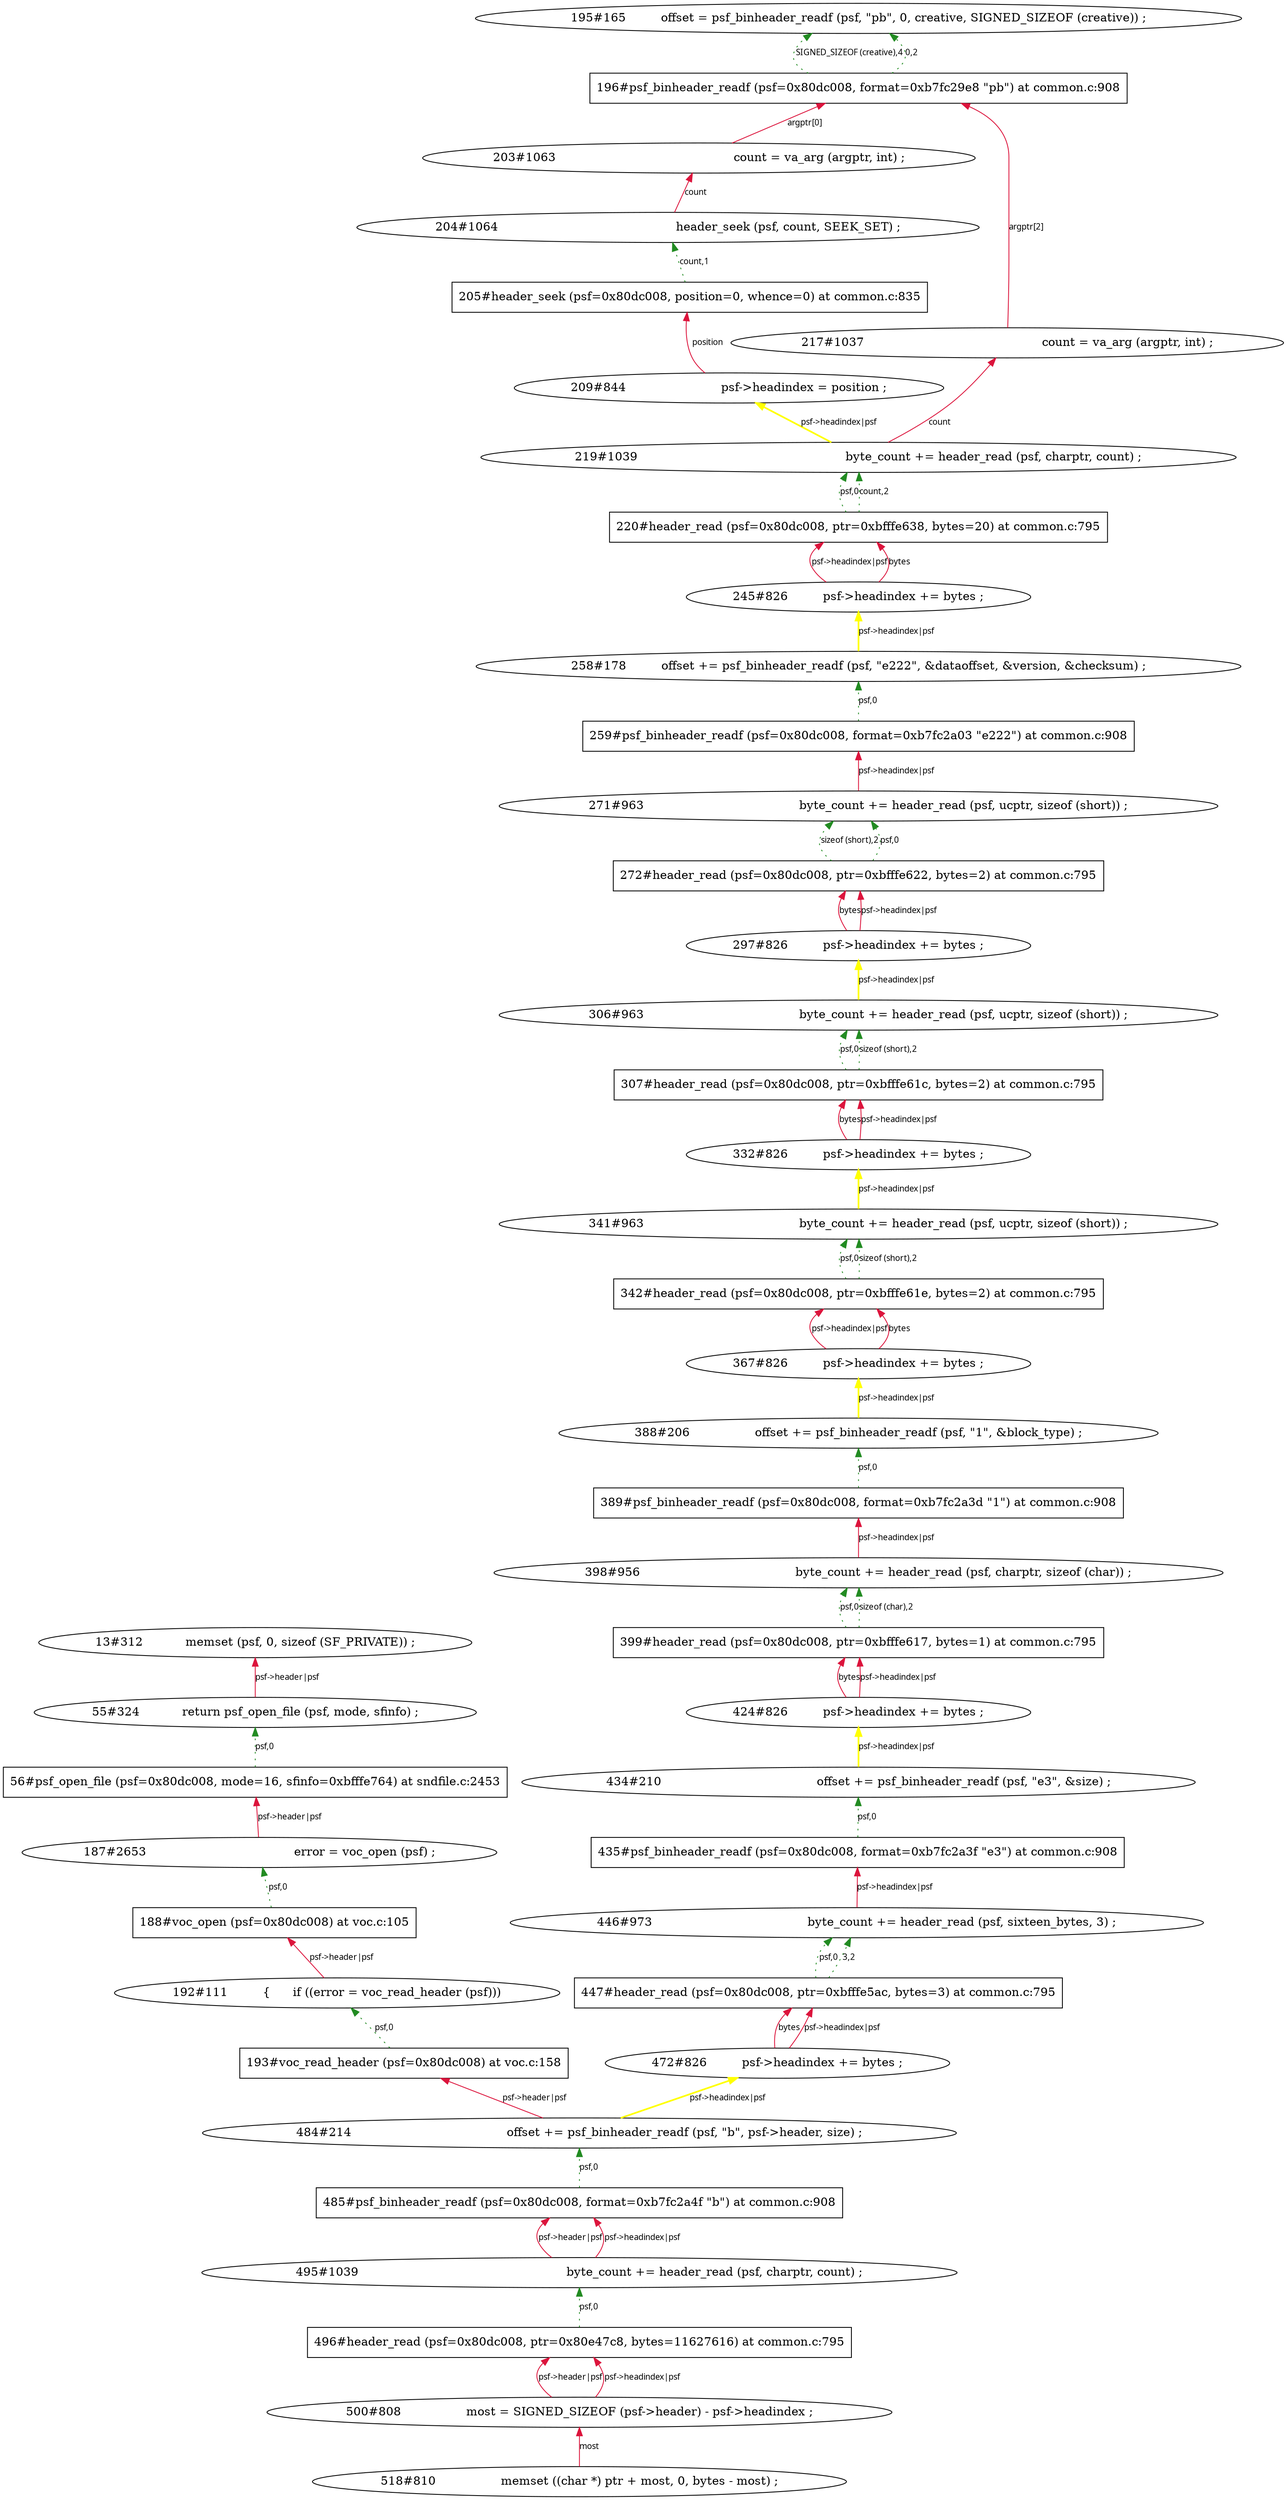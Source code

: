 digraph tiantgraph{
rankdir="BT";
"258#178		offset += psf_binheader_readf (psf, \"e222\", &dataoffset, &version, &checksum) ;";
"259#psf_binheader_readf (psf=0x80dc008, format=0xb7fc2a03 \"e222\") at common.c:908"[shape="record"];
"388#206			offset += psf_binheader_readf (psf, \"1\", &block_type) ;";
"389#psf_binheader_readf (psf=0x80dc008, format=0xb7fc2a3d \"1\") at common.c:908"[shape="record"];
"518#810			memset ((char *) ptr + most, 0, bytes - most) ;";
"13#312		memset (psf, 0, sizeof (SF_PRIVATE)) ;";
"398#956						byte_count += header_read (psf, charptr, sizeof (char)) ;";
"399#header_read (psf=0x80dc008, ptr=0xbfffe617, bytes=1) at common.c:795"[shape="record"];
"272#header_read (psf=0x80dc008, ptr=0xbfffe622, bytes=2) at common.c:795"[shape="record"];
"495#1039							byte_count += header_read (psf, charptr, count) ;";
"424#826		psf->headindex += bytes ;";
"297#826		psf->headindex += bytes ;";
"307#header_read (psf=0x80dc008, ptr=0xbfffe61c, bytes=2) at common.c:795"[shape="record"];
"434#210						offset += psf_binheader_readf (psf, \"e3\", &size) ;";
"435#psf_binheader_readf (psf=0x80dc008, format=0xb7fc2a3f \"e3\") at common.c:908"[shape="record"];
"55#324		return psf_open_file (psf, mode, sfinfo) ;";
"56#psf_open_file (psf=0x80dc008, mode=16, sfinfo=0xbfffe764) at sndfile.c:2453"[shape="record"];
"187#2653					error = voc_open (psf) ;";
"188#voc_open (psf=0x80dc008) at voc.c:105"[shape="record"];
"446#973						byte_count += header_read (psf, sixteen_bytes, 3) ;";
"447#header_read (psf=0x80dc008, ptr=0xbfffe5ac, bytes=3) at common.c:795"[shape="record"];
"192#111		\{	if ((error = voc_read_header (psf)))";
"193#voc_read_header (psf=0x80dc008) at voc.c:158"[shape="record"];
"195#165		offset = psf_binheader_readf (psf, \"pb\", 0, creative, SIGNED_SIZEOF (creative)) ;";
"196#psf_binheader_readf (psf=0x80dc008, format=0xb7fc29e8 \"pb\") at common.c:908"[shape="record"];
"203#1063						count = va_arg (argptr, int) ;";
"332#826		psf->headindex += bytes ;";
"205#header_seek (psf=0x80dc008, position=0, whence=0) at common.c:835"[shape="record"];
"306#963						byte_count += header_read (psf, ucptr, sizeof (short)) ;";
"209#844				psf->headindex = position ;";
"341#963						byte_count += header_read (psf, ucptr, sizeof (short)) ;";
"342#header_read (psf=0x80dc008, ptr=0xbfffe61e, bytes=2) at common.c:795"[shape="record"];
"204#1064						header_seek (psf, count, SEEK_SET) ;";
"472#826		psf->headindex += bytes ;";
"217#1037						count = va_arg (argptr, int) ;";
"219#1039							byte_count += header_read (psf, charptr, count) ;";
"220#header_read (psf=0x80dc008, ptr=0xbfffe638, bytes=20) at common.c:795"[shape="record"];
"484#214						offset += psf_binheader_readf (psf, \"b\", psf->header, size) ;";
"485#psf_binheader_readf (psf=0x80dc008, format=0xb7fc2a4f \"b\") at common.c:908"[shape="record"];
"367#826		psf->headindex += bytes ;";
"496#header_read (psf=0x80dc008, ptr=0x80e47c8, bytes=11627616) at common.c:795"[shape="record"];
"500#808			most = SIGNED_SIZEOF (psf->header) - psf->headindex ;";
"245#826		psf->headindex += bytes ;";
"271#963						byte_count += header_read (psf, ucptr, sizeof (short)) ;";
edge [fontname = "Verdana", fontsize = 10, color="crimson", style="solid"];
"484#214						offset += psf_binheader_readf (psf, \"b\", psf->header, size) ;"->"193#voc_read_header (psf=0x80dc008) at voc.c:158"[label="psf->header|psf"];
"518#810			memset ((char *) ptr + most, 0, bytes - most) ;"->"500#808			most = SIGNED_SIZEOF (psf->header) - psf->headindex ;"[label="most"];
"424#826		psf->headindex += bytes ;"->"399#header_read (psf=0x80dc008, ptr=0xbfffe617, bytes=1) at common.c:795"[label="bytes"];
"424#826		psf->headindex += bytes ;"->"399#header_read (psf=0x80dc008, ptr=0xbfffe617, bytes=1) at common.c:795"[label="psf->headindex|psf"];
"297#826		psf->headindex += bytes ;"->"272#header_read (psf=0x80dc008, ptr=0xbfffe622, bytes=2) at common.c:795"[label="bytes"];
"297#826		psf->headindex += bytes ;"->"272#header_read (psf=0x80dc008, ptr=0xbfffe622, bytes=2) at common.c:795"[label="psf->headindex|psf"];
"203#1063						count = va_arg (argptr, int) ;"->"196#psf_binheader_readf (psf=0x80dc008, format=0xb7fc29e8 \"pb\") at common.c:908"[label="argptr[0]"];
"332#826		psf->headindex += bytes ;"->"307#header_read (psf=0x80dc008, ptr=0xbfffe61c, bytes=2) at common.c:795"[label="bytes"];
"332#826		psf->headindex += bytes ;"->"307#header_read (psf=0x80dc008, ptr=0xbfffe61c, bytes=2) at common.c:795"[label="psf->headindex|psf"];
"398#956						byte_count += header_read (psf, charptr, sizeof (char)) ;"->"389#psf_binheader_readf (psf=0x80dc008, format=0xb7fc2a3d \"1\") at common.c:908"[label="psf->headindex|psf"];
"495#1039							byte_count += header_read (psf, charptr, count) ;"->"485#psf_binheader_readf (psf=0x80dc008, format=0xb7fc2a4f \"b\") at common.c:908"[label="psf->header|psf"];
"495#1039							byte_count += header_read (psf, charptr, count) ;"->"485#psf_binheader_readf (psf=0x80dc008, format=0xb7fc2a4f \"b\") at common.c:908"[label="psf->headindex|psf"];
"209#844				psf->headindex = position ;"->"205#header_seek (psf=0x80dc008, position=0, whence=0) at common.c:835"[label="position"];
"187#2653					error = voc_open (psf) ;"->"56#psf_open_file (psf=0x80dc008, mode=16, sfinfo=0xbfffe764) at sndfile.c:2453"[label="psf->header|psf"];
"271#963						byte_count += header_read (psf, ucptr, sizeof (short)) ;"->"259#psf_binheader_readf (psf=0x80dc008, format=0xb7fc2a03 \"e222\") at common.c:908"[label="psf->headindex|psf"];
"500#808			most = SIGNED_SIZEOF (psf->header) - psf->headindex ;"->"496#header_read (psf=0x80dc008, ptr=0x80e47c8, bytes=11627616) at common.c:795"[label="psf->header|psf"];
"500#808			most = SIGNED_SIZEOF (psf->header) - psf->headindex ;"->"496#header_read (psf=0x80dc008, ptr=0x80e47c8, bytes=11627616) at common.c:795"[label="psf->headindex|psf"];
"245#826		psf->headindex += bytes ;"->"220#header_read (psf=0x80dc008, ptr=0xbfffe638, bytes=20) at common.c:795"[label="psf->headindex|psf"];
"245#826		psf->headindex += bytes ;"->"220#header_read (psf=0x80dc008, ptr=0xbfffe638, bytes=20) at common.c:795"[label="bytes"];
"367#826		psf->headindex += bytes ;"->"342#header_read (psf=0x80dc008, ptr=0xbfffe61e, bytes=2) at common.c:795"[label="psf->headindex|psf"];
"367#826		psf->headindex += bytes ;"->"342#header_read (psf=0x80dc008, ptr=0xbfffe61e, bytes=2) at common.c:795"[label="bytes"];
"204#1064						header_seek (psf, count, SEEK_SET) ;"->"203#1063						count = va_arg (argptr, int) ;"[label="count"];
"472#826		psf->headindex += bytes ;"->"447#header_read (psf=0x80dc008, ptr=0xbfffe5ac, bytes=3) at common.c:795"[label="bytes"];
"472#826		psf->headindex += bytes ;"->"447#header_read (psf=0x80dc008, ptr=0xbfffe5ac, bytes=3) at common.c:795"[label="psf->headindex|psf"];
"217#1037						count = va_arg (argptr, int) ;"->"196#psf_binheader_readf (psf=0x80dc008, format=0xb7fc29e8 \"pb\") at common.c:908"[label="argptr[2]"];
"219#1039							byte_count += header_read (psf, charptr, count) ;"->"217#1037						count = va_arg (argptr, int) ;"[label="count"];
"55#324		return psf_open_file (psf, mode, sfinfo) ;"->"13#312		memset (psf, 0, sizeof (SF_PRIVATE)) ;"[label="psf->header|psf"];
"446#973						byte_count += header_read (psf, sixteen_bytes, 3) ;"->"435#psf_binheader_readf (psf=0x80dc008, format=0xb7fc2a3f \"e3\") at common.c:908"[label="psf->headindex|psf"];
"192#111		\{	if ((error = voc_read_header (psf)))"->"188#voc_open (psf=0x80dc008) at voc.c:105"[label="psf->header|psf"];
"258#178		offset += psf_binheader_readf (psf, \"e222\", &dataoffset, &version, &checksum) ;"->"245#826		psf->headindex += bytes ;"[label="psf->headindex|psf",style="bold", color="yellow"];
"484#214						offset += psf_binheader_readf (psf, \"b\", psf->header, size) ;"->"472#826		psf->headindex += bytes ;"[label="psf->headindex|psf",style="bold", color="yellow"];
"306#963						byte_count += header_read (psf, ucptr, sizeof (short)) ;"->"297#826		psf->headindex += bytes ;"[label="psf->headindex|psf",style="bold", color="yellow"];
"434#210						offset += psf_binheader_readf (psf, \"e3\", &size) ;"->"424#826		psf->headindex += bytes ;"[label="psf->headindex|psf",style="bold", color="yellow"];
"388#206			offset += psf_binheader_readf (psf, \"1\", &block_type) ;"->"367#826		psf->headindex += bytes ;"[label="psf->headindex|psf",style="bold", color="yellow"];
"341#963						byte_count += header_read (psf, ucptr, sizeof (short)) ;"->"332#826		psf->headindex += bytes ;"[label="psf->headindex|psf",style="bold", color="yellow"];
"219#1039							byte_count += header_read (psf, charptr, count) ;"->"209#844				psf->headindex = position ;"[label="psf->headindex|psf",style="bold", color="yellow"];
"193#voc_read_header (psf=0x80dc008) at voc.c:158"->"192#111		\{	if ((error = voc_read_header (psf)))"[label="psf,0",style="dotted", color="forestgreen"];
"259#psf_binheader_readf (psf=0x80dc008, format=0xb7fc2a03 \"e222\") at common.c:908"->"258#178		offset += psf_binheader_readf (psf, \"e222\", &dataoffset, &version, &checksum) ;"[label="psf,0",style="dotted", color="forestgreen"];
"220#header_read (psf=0x80dc008, ptr=0xbfffe638, bytes=20) at common.c:795"->"219#1039							byte_count += header_read (psf, charptr, count) ;"[label="psf,0",style="dotted", color="forestgreen"];
"220#header_read (psf=0x80dc008, ptr=0xbfffe638, bytes=20) at common.c:795"->"219#1039							byte_count += header_read (psf, charptr, count) ;"[label="count,2",style="dotted", color="forestgreen"];
"389#psf_binheader_readf (psf=0x80dc008, format=0xb7fc2a3d \"1\") at common.c:908"->"388#206			offset += psf_binheader_readf (psf, \"1\", &block_type) ;"[label="psf,0",style="dotted", color="forestgreen"];
"188#voc_open (psf=0x80dc008) at voc.c:105"->"187#2653					error = voc_open (psf) ;"[label="psf,0",style="dotted", color="forestgreen"];
"205#header_seek (psf=0x80dc008, position=0, whence=0) at common.c:835"->"204#1064						header_seek (psf, count, SEEK_SET) ;"[label="count,1",style="dotted", color="forestgreen"];
"307#header_read (psf=0x80dc008, ptr=0xbfffe61c, bytes=2) at common.c:795"->"306#963						byte_count += header_read (psf, ucptr, sizeof (short)) ;"[label="psf,0",style="dotted", color="forestgreen"];
"307#header_read (psf=0x80dc008, ptr=0xbfffe61c, bytes=2) at common.c:795"->"306#963						byte_count += header_read (psf, ucptr, sizeof (short)) ;"[label="sizeof (short),2",style="dotted", color="forestgreen"];
"399#header_read (psf=0x80dc008, ptr=0xbfffe617, bytes=1) at common.c:795"->"398#956						byte_count += header_read (psf, charptr, sizeof (char)) ;"[label="psf,0",style="dotted", color="forestgreen"];
"399#header_read (psf=0x80dc008, ptr=0xbfffe617, bytes=1) at common.c:795"->"398#956						byte_count += header_read (psf, charptr, sizeof (char)) ;"[label="sizeof (char),2",style="dotted", color="forestgreen"];
"496#header_read (psf=0x80dc008, ptr=0x80e47c8, bytes=11627616) at common.c:795"->"495#1039							byte_count += header_read (psf, charptr, count) ;"[label="psf,0",style="dotted", color="forestgreen"];
"435#psf_binheader_readf (psf=0x80dc008, format=0xb7fc2a3f \"e3\") at common.c:908"->"434#210						offset += psf_binheader_readf (psf, \"e3\", &size) ;"[label="psf,0",style="dotted", color="forestgreen"];
"196#psf_binheader_readf (psf=0x80dc008, format=0xb7fc29e8 \"pb\") at common.c:908"->"195#165		offset = psf_binheader_readf (psf, \"pb\", 0, creative, SIGNED_SIZEOF (creative)) ;"[label="SIGNED_SIZEOF (creative),4",style="dotted", color="forestgreen"];
"196#psf_binheader_readf (psf=0x80dc008, format=0xb7fc29e8 \"pb\") at common.c:908"->"195#165		offset = psf_binheader_readf (psf, \"pb\", 0, creative, SIGNED_SIZEOF (creative)) ;"[label="0,2",style="dotted", color="forestgreen"];
"342#header_read (psf=0x80dc008, ptr=0xbfffe61e, bytes=2) at common.c:795"->"341#963						byte_count += header_read (psf, ucptr, sizeof (short)) ;"[label="psf,0",style="dotted", color="forestgreen"];
"342#header_read (psf=0x80dc008, ptr=0xbfffe61e, bytes=2) at common.c:795"->"341#963						byte_count += header_read (psf, ucptr, sizeof (short)) ;"[label="sizeof (short),2",style="dotted", color="forestgreen"];
"56#psf_open_file (psf=0x80dc008, mode=16, sfinfo=0xbfffe764) at sndfile.c:2453"->"55#324		return psf_open_file (psf, mode, sfinfo) ;"[label="psf,0",style="dotted", color="forestgreen"];
"485#psf_binheader_readf (psf=0x80dc008, format=0xb7fc2a4f \"b\") at common.c:908"->"484#214						offset += psf_binheader_readf (psf, \"b\", psf->header, size) ;"[label="psf,0",style="dotted", color="forestgreen"];
"272#header_read (psf=0x80dc008, ptr=0xbfffe622, bytes=2) at common.c:795"->"271#963						byte_count += header_read (psf, ucptr, sizeof (short)) ;"[label="sizeof (short),2",style="dotted", color="forestgreen"];
"272#header_read (psf=0x80dc008, ptr=0xbfffe622, bytes=2) at common.c:795"->"271#963						byte_count += header_read (psf, ucptr, sizeof (short)) ;"[label="psf,0",style="dotted", color="forestgreen"];
"447#header_read (psf=0x80dc008, ptr=0xbfffe5ac, bytes=3) at common.c:795"->"446#973						byte_count += header_read (psf, sixteen_bytes, 3) ;"[label="psf,0",style="dotted", color="forestgreen"];
"447#header_read (psf=0x80dc008, ptr=0xbfffe5ac, bytes=3) at common.c:795"->"446#973						byte_count += header_read (psf, sixteen_bytes, 3) ;"[label="3,2",style="dotted", color="forestgreen"];
}